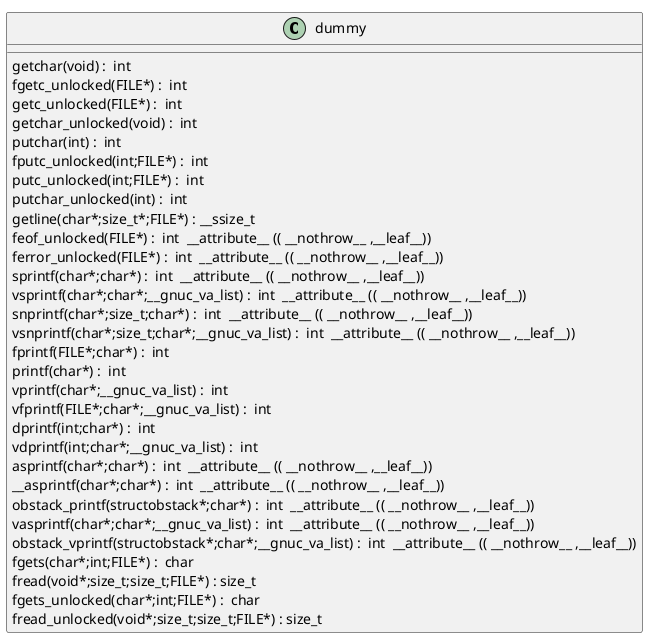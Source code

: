 @startuml
!pragma layout smetana
class dummy {
getchar(void) :  int  [[[./../.././qc/engines/e_afalg.c.html#898]]]
fgetc_unlocked(FILE*) :  int  [[[./../.././qc/engines/e_afalg.c.html#907]]]
getc_unlocked(FILE*) :  int  [[[./../.././qc/engines/e_afalg.c.html#917]]]
getchar_unlocked(void) :  int  [[[./../.././qc/engines/e_afalg.c.html#924]]]
putchar(int) :  int  [[[./../.././qc/engines/e_afalg.c.html#933]]]
fputc_unlocked(int;FILE*) :  int  [[[./../.././qc/engines/e_afalg.c.html#942]]]
putc_unlocked(int;FILE*) :  int  [[[./../.././qc/engines/e_afalg.c.html#952]]]
putchar_unlocked(int) :  int  [[[./../.././qc/engines/e_afalg.c.html#959]]]
getline(char*;size_t*;FILE*) : __ssize_t [[[./../.././qc/engines/e_afalg.c.html#969]]]
feof_unlocked(FILE*) :  int  __attribute__ (( __nothrow__ ,__leaf__)) [[[./../.././qc/engines/e_afalg.c.html#979]]]
ferror_unlocked(FILE*) :  int  __attribute__ (( __nothrow__ ,__leaf__)) [[[./../.././qc/engines/e_afalg.c.html#986]]]
sprintf(char*;char*) :  int  __attribute__ (( __nothrow__ ,__leaf__)) [[[./../.././qc/engines/e_afalg.c.html#1005]]]
vsprintf(char*;char*;__gnuc_va_list) :  int  __attribute__ (( __nothrow__ ,__leaf__)) [[[./../.././qc/engines/e_afalg.c.html#1018]]]
snprintf(char*;size_t;char*) :  int  __attribute__ (( __nothrow__ ,__leaf__)) [[[./../.././qc/engines/e_afalg.c.html#1037]]]
vsnprintf(char*;size_t;char*;__gnuc_va_list) :  int  __attribute__ (( __nothrow__ ,__leaf__)) [[[./../.././qc/engines/e_afalg.c.html#1051]]]
fprintf(FILE*;char*) :  int  [[[./../.././qc/engines/e_afalg.c.html#1072]]]
printf(char*) :  int  [[[./../.././qc/engines/e_afalg.c.html#1079]]]
vprintf(char*;__gnuc_va_list) :  int  [[[./../.././qc/engines/e_afalg.c.html#1091]]]
vfprintf(FILE*;char*;__gnuc_va_list) :  int  [[[./../.././qc/engines/e_afalg.c.html#1101]]]
dprintf(int;char*) :  int  [[[./../.././qc/engines/e_afalg.c.html#1116]]]
vdprintf(int;char*;__gnuc_va_list) :  int  [[[./../.././qc/engines/e_afalg.c.html#1127]]]
asprintf(char*;char*) :  int  __attribute__ (( __nothrow__ ,__leaf__)) [[[./../.././qc/engines/e_afalg.c.html#1153]]]
__asprintf(char*;char*) :  int  __attribute__ (( __nothrow__ ,__leaf__)) [[[./../.././qc/engines/e_afalg.c.html#1160]]]
obstack_printf(structobstack*;char*) :  int  __attribute__ (( __nothrow__ ,__leaf__)) [[[./../.././qc/engines/e_afalg.c.html#1168]]]
vasprintf(char*;char*;__gnuc_va_list) :  int  __attribute__ (( __nothrow__ ,__leaf__)) [[[./../.././qc/engines/e_afalg.c.html#1176]]]
obstack_vprintf(structobstack*;char*;__gnuc_va_list) :  int  __attribute__ (( __nothrow__ ,__leaf__)) [[[./../.././qc/engines/e_afalg.c.html#1183]]]
fgets(char*;int;FILE*) :  char  [[[./../.././qc/engines/e_afalg.c.html#1204]]]
fread(void*;size_t;size_t;FILE*) : size_t [[[./../.././qc/engines/e_afalg.c.html#1230]]]
fgets_unlocked(char*;int;FILE*) :  char  [[[./../.././qc/engines/e_afalg.c.html#1256]]]
fread_unlocked(void*;size_t;size_t;FILE*) : size_t [[[./../.././qc/engines/e_afalg.c.html#1285]]]
} 
@enduml
